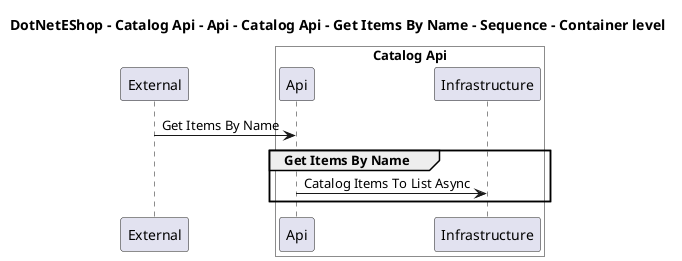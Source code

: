 @startuml

title DotNetEShop - Catalog Api - Api - Catalog Api - Get Items By Name - Sequence - Container level

participant "External" as C4InterFlow.SoftwareSystems.ExternalSystem

box "Catalog Api" #White
    participant "Api" as DotNetEShop.SoftwareSystems.CatalogApi.Containers.Api
    participant "Infrastructure" as DotNetEShop.SoftwareSystems.CatalogApi.Containers.Infrastructure
end box


C4InterFlow.SoftwareSystems.ExternalSystem -> DotNetEShop.SoftwareSystems.CatalogApi.Containers.Api : Get Items By Name
group Get Items By Name
DotNetEShop.SoftwareSystems.CatalogApi.Containers.Api -> DotNetEShop.SoftwareSystems.CatalogApi.Containers.Infrastructure : Catalog Items To List Async
end


@enduml
